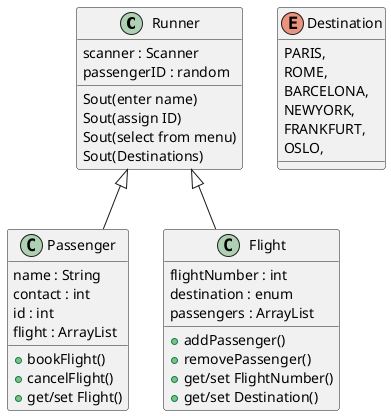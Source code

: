 @startuml
class Runner{
scanner : Scanner
passengerID : random
Sout(enter name)
Sout(assign ID)
Sout(select from menu)
Sout(Destinations)
}

class Passenger{
name : String
contact : int
id : int
flight : ArrayList
+bookFlight()
+cancelFlight()
+get/set Flight()
}

class Flight{
flightNumber : int
destination : enum
passengers : ArrayList
+addPassenger()
+removePassenger()
+get/set FlightNumber()
+get/set Destination()
}

Runner <|-- Passenger
Runner <|-- Flight



enum Destination{
    PARIS,
    ROME,
    BARCELONA,
    NEWYORK,
    FRANKFURT,
    OSLO,
}

@enduml
